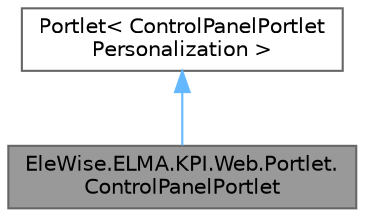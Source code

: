 digraph "EleWise.ELMA.KPI.Web.Portlet.ControlPanelPortlet"
{
 // LATEX_PDF_SIZE
  bgcolor="transparent";
  edge [fontname=Helvetica,fontsize=10,labelfontname=Helvetica,labelfontsize=10];
  node [fontname=Helvetica,fontsize=10,shape=box,height=0.2,width=0.4];
  Node1 [id="Node000001",label="EleWise.ELMA.KPI.Web.Portlet.\lControlPanelPortlet",height=0.2,width=0.4,color="gray40", fillcolor="grey60", style="filled", fontcolor="black",tooltip="Портлет \"Панель управления\"."];
  Node2 -> Node1 [id="edge1_Node000001_Node000002",dir="back",color="steelblue1",style="solid",tooltip=" "];
  Node2 [id="Node000002",label="Portlet\< ControlPanelPortlet\lPersonalization \>",height=0.2,width=0.4,color="gray40", fillcolor="white", style="filled",tooltip=" "];
}
